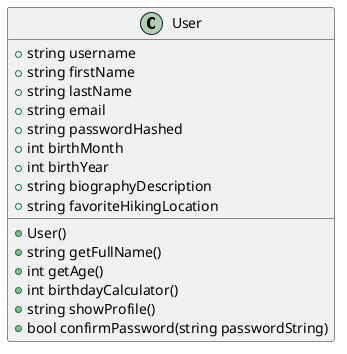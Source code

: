 @startuml User
class User {
    + string username
    + string firstName
    + string lastName
    + string email
    + string passwordHashed
    + int birthMonth
    + int birthYear
    + string biographyDescription
    + string favoriteHikingLocation
    + User()
    + string getFullName()
    + int getAge()
    + int birthdayCalculator()
    + string showProfile()
    + bool confirmPassword(string passwordString)
}
@enduml